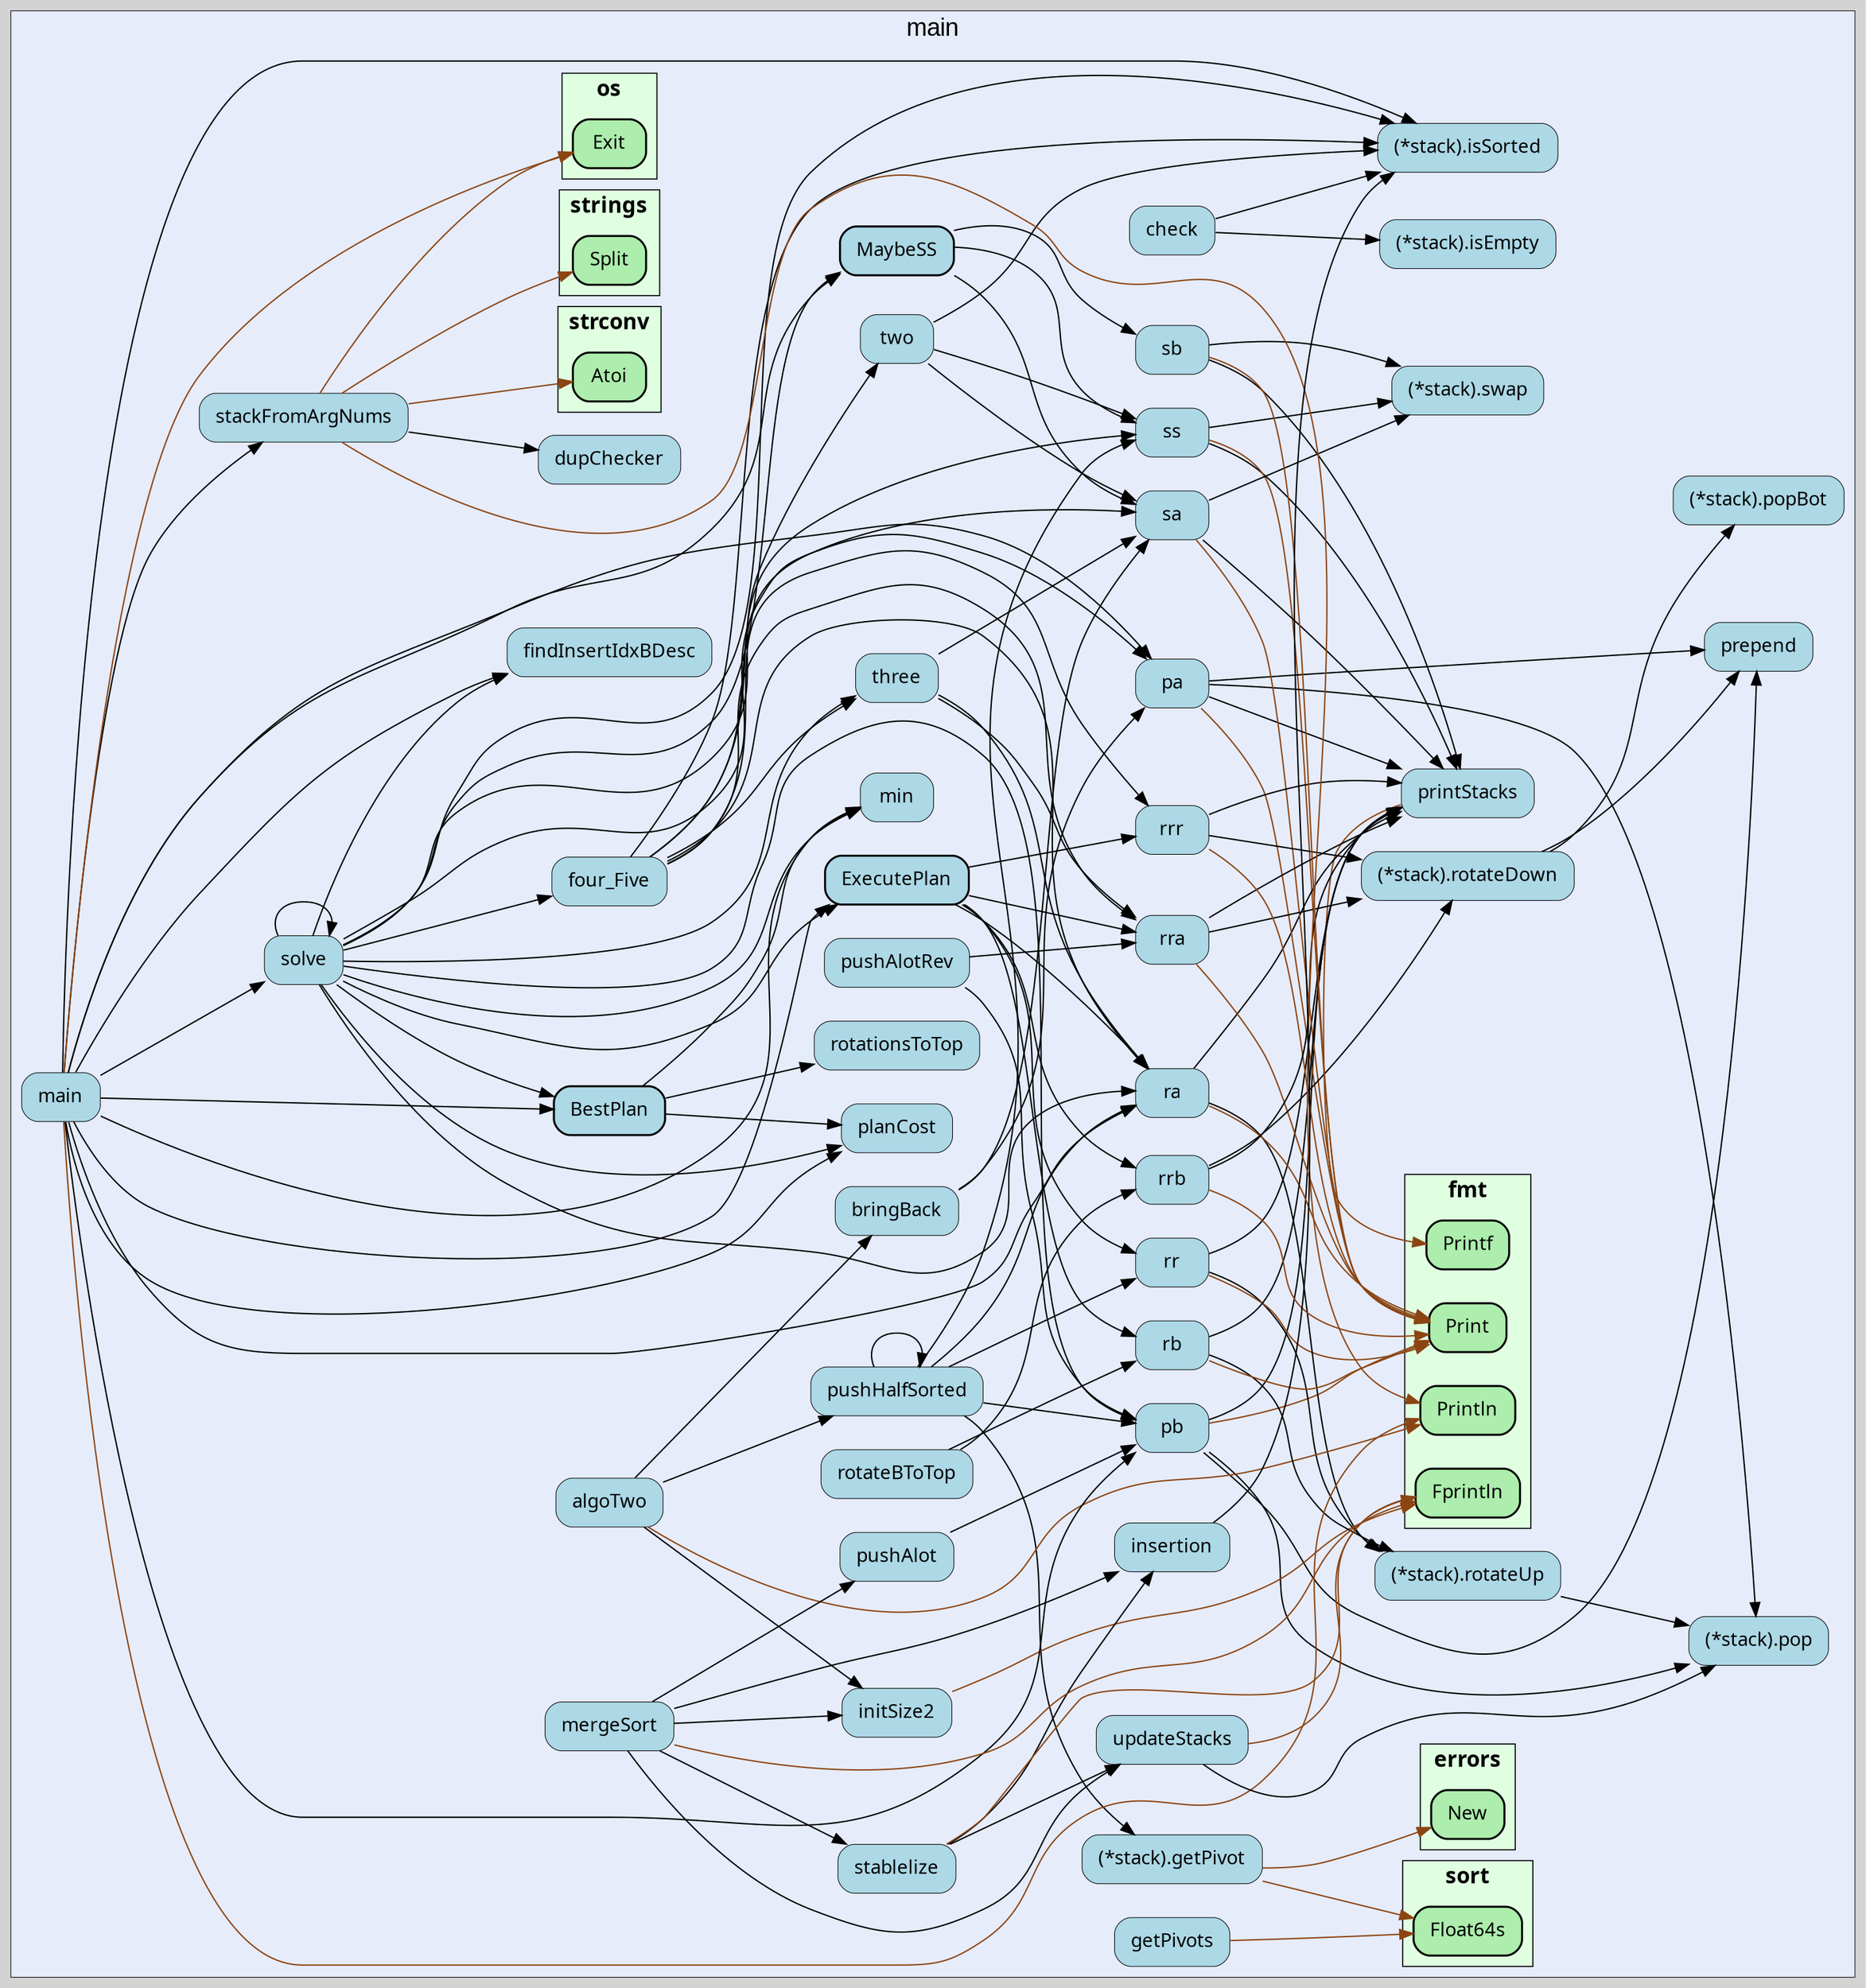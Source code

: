 digraph gocallvis {
    label="";
    labeljust="l";
    fontname="Arial";
    fontsize="14";
    rankdir="LR";
    bgcolor="lightgray";
    style="solid";
    penwidth="0.5";
    pad="0.0";
    nodesep="0.35";

    node [shape="box" style="filled,rounded" fillcolor="honeydew" fontname="Verdana" penwidth="1.0" margin="0.16,0.0"];
    edge [minlen="2"]

    subgraph "cluster_focus" {
        bgcolor="#e6ecfa";
label="main";
labelloc="t";
labeljust="c";
fontsize="18";
        
        "(*github.com/ncollie42/push_swap----Go/push_swap.stack).getPivot" [ label="(*stack).getPivot" penwidth="0.5" tooltip="(*github.com/ncollie42/push_swap----Go/push_swap.stack).getPivot | defined in stackSlice.go:81\nat stackSlice.go:84: calling [errors.New]\nat stackSlice.go:88: calling [sort.Float64s]" fillcolor="lightblue" ]
        "github.com/ncollie42/push_swap----Go/push_swap.pushHalfSorted" [ penwidth="0.5" tooltip="github.com/ncollie42/push_swap----Go/push_swap.pushHalfSorted | defined in algo2.go:25\nat algo2.go:48: calling [github.com/ncollie42/push_swap----Go/push_swap.pushHalfSorted]\nat algo2.go:38: calling [github.com/ncollie42/push_swap----Go/push_swap.rr]\nat algo2.go:47: calling [github.com/ncollie42/push_swap----Go/push_swap.pb]\nat algo2.go:43: calling [github.com/ncollie42/push_swap----Go/push_swap.pb]\nat algo2.go:40: calling [github.com/ncollie42/push_swap----Go/push_swap.ra]\nat algo2.go:34: calling [github.com/ncollie42/push_swap----Go/push_swap.ss]\nat algo2.go:30: calling [(*github.com/ncollie42/push_swap----Go/push_swap.stack).getPivot]\nat algo2.go:31: calling [(*github.com/ncollie42/push_swap----Go/push_swap.stack).getPivot]\nat algo2.go:44: calling [(*github.com/ncollie42/push_swap----Go/push_swap.stack).getPivot]" fillcolor="lightblue" label="pushHalfSorted" ]
        "github.com/ncollie42/push_swap----Go/push_swap.pb" [ label="pb" penwidth="0.5" tooltip="github.com/ncollie42/push_swap----Go/push_swap.pb | defined in functions.go:38\nat functions.go:41: calling [fmt.Print]\nat functions.go:42: calling [github.com/ncollie42/push_swap----Go/push_swap.printStacks]\nat functions.go:39: calling [(*github.com/ncollie42/push_swap----Go/push_swap.stack).pop]\nat functions.go:40: calling [github.com/ncollie42/push_swap----Go/push_swap.prepend]" fillcolor="lightblue" ]
        "(*github.com/ncollie42/push_swap----Go/push_swap.stack).pop" [ label="(*stack).pop" penwidth="0.5" tooltip="(*github.com/ncollie42/push_swap----Go/push_swap.stack).pop | defined in stackSlice.go:26" fillcolor="lightblue" ]
        "github.com/ncollie42/push_swap----Go/push_swap.prepend" [ fillcolor="lightblue" label="prepend" penwidth="0.5" tooltip="github.com/ncollie42/push_swap----Go/push_swap.prepend | defined in stackSlice.go:10" ]
        "github.com/ncollie42/push_swap----Go/push_swap.printStacks" [ fillcolor="lightblue" label="printStacks" penwidth="0.5" tooltip="github.com/ncollie42/push_swap----Go/push_swap.printStacks | defined in functions.go:7\nat functions.go:8: calling [fmt.Printf]\nat functions.go:9: calling [fmt.Printf]" ]
        "github.com/ncollie42/push_swap----Go/push_swap.ss" [ label="ss" penwidth="0.5" tooltip="github.com/ncollie42/push_swap----Go/push_swap.ss | defined in functions.go:24\nat functions.go:25: calling [(*github.com/ncollie42/push_swap----Go/push_swap.stack).swap]\nat functions.go:26: calling [(*github.com/ncollie42/push_swap----Go/push_swap.stack).swap]\nat functions.go:27: calling [fmt.Print]\nat functions.go:28: calling [github.com/ncollie42/push_swap----Go/push_swap.printStacks]" fillcolor="lightblue" ]
        "(*github.com/ncollie42/push_swap----Go/push_swap.stack).swap" [ fillcolor="lightblue" label="(*stack).swap" penwidth="0.5" tooltip="(*github.com/ncollie42/push_swap----Go/push_swap.stack).swap | defined in stackSlice.go:17" ]
        "(*github.com/ncollie42/push_swap----Go/push_swap.stack).rotateUp" [ tooltip="(*github.com/ncollie42/push_swap----Go/push_swap.stack).rotateUp | defined in stackSlice.go:51\nat stackSlice.go:52: calling [(*github.com/ncollie42/push_swap----Go/push_swap.stack).pop]" fillcolor="lightblue" label="(*stack).rotateUp" penwidth="0.5" ]
        "github.com/ncollie42/push_swap----Go/push_swap.rr" [ fillcolor="lightblue" label="rr" penwidth="0.5" tooltip="github.com/ncollie42/push_swap----Go/push_swap.rr | defined in functions.go:57\nat functions.go:60: calling [fmt.Print]\nat functions.go:61: calling [github.com/ncollie42/push_swap----Go/push_swap.printStacks]\nat functions.go:58: calling [(*github.com/ncollie42/push_swap----Go/push_swap.stack).rotateUp]\nat functions.go:59: calling [(*github.com/ncollie42/push_swap----Go/push_swap.stack).rotateUp]" ]
        "github.com/ncollie42/push_swap----Go/push_swap.ra" [ fillcolor="lightblue" label="ra" penwidth="0.5" tooltip="github.com/ncollie42/push_swap----Go/push_swap.ra | defined in functions.go:45\nat functions.go:46: calling [(*github.com/ncollie42/push_swap----Go/push_swap.stack).rotateUp]\nat functions.go:48: calling [github.com/ncollie42/push_swap----Go/push_swap.printStacks]\nat functions.go:47: calling [fmt.Print]" ]
        "github.com/ncollie42/push_swap----Go/push_swap.algoTwo" [ fillcolor="lightblue" label="algoTwo" penwidth="0.5" tooltip="github.com/ncollie42/push_swap----Go/push_swap.algoTwo | defined in algo2.go:7\nat algo2.go:8: calling [github.com/ncollie42/push_swap----Go/push_swap.pushHalfSorted]\nat algo2.go:12: calling [fmt.Println]\nat algo2.go:13: calling [github.com/ncollie42/push_swap----Go/push_swap.bringBack]\nat algo2.go:11: calling [github.com/ncollie42/push_swap----Go/push_swap.initSize2]" ]
        "github.com/ncollie42/push_swap----Go/push_swap.initSize2" [ fillcolor="lightblue" label="initSize2" penwidth="0.5" tooltip="github.com/ncollie42/push_swap----Go/push_swap.initSize2 | defined in mergsort.go:8\nat mergsort.go:30: calling [fmt.Fprintln]\nat mergsort.go:31: calling [fmt.Fprintln]\nat mergsort.go:32: calling [fmt.Fprintln]\nat mergsort.go:33: calling [fmt.Fprintln]" ]
        "github.com/ncollie42/push_swap----Go/push_swap.pa" [ label="pa" penwidth="0.5" tooltip="github.com/ncollie42/push_swap----Go/push_swap.pa | defined in functions.go:31\nat functions.go:33: calling [github.com/ncollie42/push_swap----Go/push_swap.prepend]\nat functions.go:34: calling [fmt.Print]\nat functions.go:35: calling [github.com/ncollie42/push_swap----Go/push_swap.printStacks]\nat functions.go:32: calling [(*github.com/ncollie42/push_swap----Go/push_swap.stack).pop]" fillcolor="lightblue" ]
        "github.com/ncollie42/push_swap----Go/push_swap.bringBack" [ fillcolor="lightblue" label="bringBack" penwidth="0.5" tooltip="github.com/ncollie42/push_swap----Go/push_swap.bringBack | defined in algo2.go:16\nat algo2.go:18: calling [github.com/ncollie42/push_swap----Go/push_swap.pa]\nat algo2.go:20: calling [github.com/ncollie42/push_swap----Go/push_swap.sa]" ]
        "github.com/ncollie42/push_swap----Go/push_swap.sa" [ fillcolor="lightblue" label="sa" penwidth="0.5" tooltip="github.com/ncollie42/push_swap----Go/push_swap.sa | defined in functions.go:12\nat functions.go:13: calling [(*github.com/ncollie42/push_swap----Go/push_swap.stack).swap]\nat functions.go:15: calling [github.com/ncollie42/push_swap----Go/push_swap.printStacks]\nat functions.go:14: calling [fmt.Print]" ]
        "github.com/ncollie42/push_swap----Go/push_swap.rb" [ tooltip="github.com/ncollie42/push_swap----Go/push_swap.rb | defined in functions.go:51\nat functions.go:52: calling [(*github.com/ncollie42/push_swap----Go/push_swap.stack).rotateUp]\nat functions.go:54: calling [github.com/ncollie42/push_swap----Go/push_swap.printStacks]\nat functions.go:53: calling [fmt.Print]" fillcolor="lightblue" label="rb" penwidth="0.5" ]
        "github.com/ncollie42/push_swap----Go/push_swap.BestPlan" [ fillcolor="lightblue" label="BestPlan" penwidth="1.5" tooltip="github.com/ncollie42/push_swap----Go/push_swap.BestPlan | defined in push_swap.go:137\nat push_swap.go:138: calling [github.com/ncollie42/push_swap----Go/push_swap.rotationsToTop]\nat push_swap.go:139: calling [github.com/ncollie42/push_swap----Go/push_swap.rotationsToTop]\nat push_swap.go:165: calling [github.com/ncollie42/push_swap----Go/push_swap.planCost]\nat push_swap.go:167: calling [github.com/ncollie42/push_swap----Go/push_swap.planCost]\nat push_swap.go:170: calling [github.com/ncollie42/push_swap----Go/push_swap.planCost]\nat push_swap.go:173: calling [github.com/ncollie42/push_swap----Go/push_swap.planCost]\nat push_swap.go:143: calling [github.com/ncollie42/push_swap----Go/push_swap.min]\nat push_swap.go:149: calling [github.com/ncollie42/push_swap----Go/push_swap.min]" ]
        "github.com/ncollie42/push_swap----Go/push_swap.rotationsToTop" [ fillcolor="lightblue" label="rotationsToTop" penwidth="0.5" tooltip="github.com/ncollie42/push_swap----Go/push_swap.rotationsToTop | defined in push_swap.go:121" ]
        "github.com/ncollie42/push_swap----Go/push_swap.min" [ fillcolor="lightblue" label="min" penwidth="0.5" tooltip="github.com/ncollie42/push_swap----Go/push_swap.min | defined in push_swap.go:220" ]
        "github.com/ncollie42/push_swap----Go/push_swap.planCost" [ label="planCost" penwidth="0.5" tooltip="github.com/ncollie42/push_swap----Go/push_swap.planCost | defined in push_swap.go:131" fillcolor="lightblue" ]
        "github.com/ncollie42/push_swap----Go/push_swap.two" [ fillcolor="lightblue" label="two" penwidth="0.5" tooltip="github.com/ncollie42/push_swap----Go/push_swap.two | defined in small.go:39\nat small.go:48: calling [github.com/ncollie42/push_swap----Go/push_swap.sa]\nat small.go:46: calling [github.com/ncollie42/push_swap----Go/push_swap.ss]\nat small.go:40: calling [(*github.com/ncollie42/push_swap----Go/push_swap.stack).isSorted]" ]
        "(*github.com/ncollie42/push_swap----Go/push_swap.stack).isSorted" [ label="(*stack).isSorted" penwidth="0.5" tooltip="(*github.com/ncollie42/push_swap----Go/push_swap.stack).isSorted | defined in stackSlice.go:58" fillcolor="lightblue" ]
        "github.com/ncollie42/push_swap----Go/push_swap.check" [ penwidth="0.5" tooltip="github.com/ncollie42/push_swap----Go/push_swap.check | defined in functions.go:83\nat functions.go:84: calling [(*github.com/ncollie42/push_swap----Go/push_swap.stack).isEmpty]\nat functions.go:84: calling [(*github.com/ncollie42/push_swap----Go/push_swap.stack).isSorted]" fillcolor="lightblue" label="check" ]
        "(*github.com/ncollie42/push_swap----Go/push_swap.stack).isEmpty" [ fillcolor="lightblue" label="(*stack).isEmpty" penwidth="0.5" tooltip="(*github.com/ncollie42/push_swap----Go/push_swap.stack).isEmpty | defined in stackSlice.go:67" ]
        "github.com/ncollie42/push_swap----Go/push_swap.three" [ fillcolor="lightblue" label="three" penwidth="0.5" tooltip="github.com/ncollie42/push_swap----Go/push_swap.three | defined in small.go:52\nat small.go:65: calling [github.com/ncollie42/push_swap----Go/push_swap.rra]\nat small.go:72: calling [github.com/ncollie42/push_swap----Go/push_swap.rra]\nat small.go:62: calling [github.com/ncollie42/push_swap----Go/push_swap.sa]\nat small.go:64: calling [github.com/ncollie42/push_swap----Go/push_swap.sa]\nat small.go:69: calling [github.com/ncollie42/push_swap----Go/push_swap.sa]\nat small.go:67: calling [github.com/ncollie42/push_swap----Go/push_swap.ra]\nat small.go:70: calling [github.com/ncollie42/push_swap----Go/push_swap.ra]" ]
        "(*github.com/ncollie42/push_swap----Go/push_swap.stack).rotateDown" [ tooltip="(*github.com/ncollie42/push_swap----Go/push_swap.stack).rotateDown | defined in stackSlice.go:44\nat stackSlice.go:45: calling [(*github.com/ncollie42/push_swap----Go/push_swap.stack).popBot]\nat stackSlice.go:47: calling [github.com/ncollie42/push_swap----Go/push_swap.prepend]" fillcolor="lightblue" label="(*stack).rotateDown" penwidth="0.5" ]
        "(*github.com/ncollie42/push_swap----Go/push_swap.stack).popBot" [ penwidth="0.5" tooltip="(*github.com/ncollie42/push_swap----Go/push_swap.stack).popBot | defined in stackSlice.go:35" fillcolor="lightblue" label="(*stack).popBot" ]
        "github.com/ncollie42/push_swap----Go/push_swap.rra" [ fillcolor="lightblue" label="rra" penwidth="0.5" tooltip="github.com/ncollie42/push_swap----Go/push_swap.rra | defined in functions.go:64\nat functions.go:66: calling [fmt.Print]\nat functions.go:67: calling [github.com/ncollie42/push_swap----Go/push_swap.printStacks]\nat functions.go:65: calling [(*github.com/ncollie42/push_swap----Go/push_swap.stack).rotateDown]" ]
        "github.com/ncollie42/push_swap----Go/push_swap.four_Five" [ fillcolor="lightblue" label="four_Five" penwidth="0.5" tooltip="github.com/ncollie42/push_swap----Go/push_swap.four_Five | defined in small.go:3\nat small.go:18: calling [github.com/ncollie42/push_swap----Go/push_swap.sa]\nat small.go:27: calling [github.com/ncollie42/push_swap----Go/push_swap.sa]\nat small.go:30: calling [github.com/ncollie42/push_swap----Go/push_swap.rra]\nat small.go:21: calling [github.com/ncollie42/push_swap----Go/push_swap.rrr]\nat small.go:20: calling [(*github.com/ncollie42/push_swap----Go/push_swap.stack).isSorted]\nat small.go:29: calling [(*github.com/ncollie42/push_swap----Go/push_swap.stack).isSorted]\nat small.go:14: calling [github.com/ncollie42/push_swap----Go/push_swap.ra]\nat small.go:25: calling [github.com/ncollie42/push_swap----Go/push_swap.ra]\nat small.go:5: calling [github.com/ncollie42/push_swap----Go/push_swap.three]\nat small.go:35: calling [github.com/ncollie42/push_swap----Go/push_swap.three]\nat small.go:16: calling [github.com/ncollie42/push_swap----Go/push_swap.ss]" ]
        "github.com/ncollie42/push_swap----Go/push_swap.rrr" [ penwidth="0.5" tooltip="github.com/ncollie42/push_swap----Go/push_swap.rrr | defined in functions.go:76\nat functions.go:80: calling [github.com/ncollie42/push_swap----Go/push_swap.printStacks]\nat functions.go:77: calling [(*github.com/ncollie42/push_swap----Go/push_swap.stack).rotateDown]\nat functions.go:78: calling [(*github.com/ncollie42/push_swap----Go/push_swap.stack).rotateDown]\nat functions.go:79: calling [fmt.Print]" fillcolor="lightblue" label="rrr" ]
        "github.com/ncollie42/push_swap----Go/push_swap.solve" [ fillcolor="lightblue" label="solve" penwidth="0.5" tooltip="github.com/ncollie42/push_swap----Go/push_swap.solve | defined in push_swap.go:61\nat push_swap.go:71: calling [github.com/ncollie42/push_swap----Go/push_swap.min]\nat push_swap.go:77: calling [github.com/ncollie42/push_swap----Go/push_swap.min]\nat push_swap.go:97: calling [(*github.com/ncollie42/push_swap----Go/push_swap.stack).isSorted]\nat push_swap.go:99: calling [github.com/ncollie42/push_swap----Go/push_swap.ra]\nat push_swap.go:107: calling [github.com/ncollie42/push_swap----Go/push_swap.pa]\nat push_swap.go:92: calling [github.com/ncollie42/push_swap----Go/push_swap.pb]\nat push_swap.go:82: calling [github.com/ncollie42/push_swap----Go/push_swap.planCost]\nat push_swap.go:66: calling [github.com/ncollie42/push_swap----Go/push_swap.three]\nat push_swap.go:91: calling [github.com/ncollie42/push_swap----Go/push_swap.ExecutePlan]\nat push_swap.go:94: calling [github.com/ncollie42/push_swap----Go/push_swap.MaybeSS]\nat push_swap.go:80: calling [github.com/ncollie42/push_swap----Go/push_swap.findInsertIdxBDesc]\nat push_swap.go:89: calling [github.com/ncollie42/push_swap----Go/push_swap.findInsertIdxBDesc]\nat push_swap.go:104: calling [github.com/ncollie42/push_swap----Go/push_swap.solve]\nat push_swap.go:64: calling [github.com/ncollie42/push_swap----Go/push_swap.four_Five]\nat push_swap.go:68: calling [github.com/ncollie42/push_swap----Go/push_swap.two]\nat push_swap.go:81: calling [github.com/ncollie42/push_swap----Go/push_swap.BestPlan]\nat push_swap.go:90: calling [github.com/ncollie42/push_swap----Go/push_swap.BestPlan]" ]
        "github.com/ncollie42/push_swap----Go/push_swap.findInsertIdxBDesc" [ penwidth="0.5" tooltip="github.com/ncollie42/push_swap----Go/push_swap.findInsertIdxBDesc | defined in push_swap.go:299" fillcolor="lightblue" label="findInsertIdxBDesc" ]
        "github.com/ncollie42/push_swap----Go/push_swap.ExecutePlan" [ penwidth="1.5" tooltip="github.com/ncollie42/push_swap----Go/push_swap.ExecutePlan | defined in push_swap.go:182\nat push_swap.go:193: calling [github.com/ncollie42/push_swap----Go/push_swap.rra]\nat push_swap.go:187: calling [github.com/ncollie42/push_swap----Go/push_swap.rrr]\nat push_swap.go:184: calling [github.com/ncollie42/push_swap----Go/push_swap.rr]\nat push_swap.go:196: calling [github.com/ncollie42/push_swap----Go/push_swap.rb]\nat push_swap.go:190: calling [github.com/ncollie42/push_swap----Go/push_swap.ra]\nat push_swap.go:199: calling [github.com/ncollie42/push_swap----Go/push_swap.rrb]" fillcolor="lightblue" label="ExecutePlan" ]
        "github.com/ncollie42/push_swap----Go/push_swap.rrb" [ fillcolor="lightblue" label="rrb" penwidth="0.5" tooltip="github.com/ncollie42/push_swap----Go/push_swap.rrb | defined in functions.go:70\nat functions.go:72: calling [fmt.Print]\nat functions.go:71: calling [(*github.com/ncollie42/push_swap----Go/push_swap.stack).rotateDown]\nat functions.go:73: calling [github.com/ncollie42/push_swap----Go/push_swap.printStacks]" ]
        "github.com/ncollie42/push_swap----Go/push_swap.MaybeSS" [ fillcolor="lightblue" label="MaybeSS" penwidth="1.5" tooltip="github.com/ncollie42/push_swap----Go/push_swap.MaybeSS | defined in push_swap.go:206\nat push_swap.go:214: calling [github.com/ncollie42/push_swap----Go/push_swap.sa]\nat push_swap.go:212: calling [github.com/ncollie42/push_swap----Go/push_swap.ss]\nat push_swap.go:216: calling [github.com/ncollie42/push_swap----Go/push_swap.sb]" ]
        "github.com/ncollie42/push_swap----Go/push_swap.sb" [ fillcolor="lightblue" label="sb" penwidth="0.5" tooltip="github.com/ncollie42/push_swap----Go/push_swap.sb | defined in functions.go:18\nat functions.go:20: calling [fmt.Print]\nat functions.go:21: calling [github.com/ncollie42/push_swap----Go/push_swap.printStacks]\nat functions.go:19: calling [(*github.com/ncollie42/push_swap----Go/push_swap.stack).swap]" ]
        "github.com/ncollie42/push_swap----Go/push_swap.stackFromArgNums" [ fillcolor="lightblue" label="stackFromArgNums" penwidth="0.5" tooltip="github.com/ncollie42/push_swap----Go/push_swap.stackFromArgNums | defined in push_swap.go:29\nat push_swap.go:34: calling [strings.Split]\nat push_swap.go:36: calling [strconv.Atoi]\nat push_swap.go:41: calling [fmt.Println]\nat push_swap.go:45: calling [fmt.Println]\nat push_swap.go:30: calling [github.com/ncollie42/push_swap----Go/push_swap.dupChecker]\nat push_swap.go:42: calling [os.Exit]\nat push_swap.go:46: calling [os.Exit]" ]
        "github.com/ncollie42/push_swap----Go/push_swap.dupChecker" [ fillcolor="lightblue" label="dupChecker" penwidth="0.5" tooltip="github.com/ncollie42/push_swap----Go/push_swap.dupChecker | defined in push_swap.go:17" ]
        "github.com/ncollie42/push_swap----Go/push_swap.main" [ tooltip="github.com/ncollie42/push_swap----Go/push_swap.main | defined in push_swap.go:327\nat push_swap.go:377: calling [github.com/ncollie42/push_swap----Go/push_swap.ra]\nat push_swap.go:373: calling [(*github.com/ncollie42/push_swap----Go/push_swap.stack).isSorted]\nat push_swap.go:353: calling [github.com/ncollie42/push_swap----Go/push_swap.BestPlan]\nat push_swap.go:364: calling [github.com/ncollie42/push_swap----Go/push_swap.BestPlan]\nat push_swap.go:365: calling [github.com/ncollie42/push_swap----Go/push_swap.ExecutePlan]\nat push_swap.go:336: calling [github.com/ncollie42/push_swap----Go/push_swap.solve]\nat push_swap.go:381: calling [github.com/ncollie42/push_swap----Go/push_swap.solve]\nat push_swap.go:341: calling [github.com/ncollie42/push_swap----Go/push_swap.min]\nat push_swap.go:349: calling [github.com/ncollie42/push_swap----Go/push_swap.min]\nat push_swap.go:370: calling [github.com/ncollie42/push_swap----Go/push_swap.MaybeSS]\nat push_swap.go:388: calling [fmt.Println]\nat push_swap.go:385: calling [github.com/ncollie42/push_swap----Go/push_swap.pa]\nat push_swap.go:352: calling [github.com/ncollie42/push_swap----Go/push_swap.findInsertIdxBDesc]\nat push_swap.go:363: calling [github.com/ncollie42/push_swap----Go/push_swap.findInsertIdxBDesc]\nat push_swap.go:366: calling [github.com/ncollie42/push_swap----Go/push_swap.pb]\nat push_swap.go:354: calling [github.com/ncollie42/push_swap----Go/push_swap.planCost]\nat push_swap.go:329: calling [os.Exit]\nat push_swap.go:331: calling [github.com/ncollie42/push_swap----Go/push_swap.stackFromArgNums]" fillcolor="lightblue" label="main" penwidth="0.5" ]
        "github.com/ncollie42/push_swap----Go/push_swap.pushAlotRev" [ fillcolor="lightblue" label="pushAlotRev" penwidth="0.5" tooltip="github.com/ncollie42/push_swap----Go/push_swap.pushAlotRev | defined in push_swap.go:282\nat push_swap.go:285: calling [github.com/ncollie42/push_swap----Go/push_swap.pb]\nat push_swap.go:284: calling [github.com/ncollie42/push_swap----Go/push_swap.rra]" ]
        "github.com/ncollie42/push_swap----Go/push_swap.stablelize" [ fillcolor="lightblue" label="stablelize" penwidth="0.5" tooltip="github.com/ncollie42/push_swap----Go/push_swap.stablelize | defined in mergsort.go:106\nat mergsort.go:115: calling [github.com/ncollie42/push_swap----Go/push_swap.insertion]\nat mergsort.go:122: calling [github.com/ncollie42/push_swap----Go/push_swap.insertion]\nat mergsort.go:112: calling [fmt.Fprintln]\nat mergsort.go:113: calling [fmt.Fprintln]\nat mergsort.go:116: calling [fmt.Fprintln]\nat mergsort.go:118: calling [fmt.Fprintln]\nat mergsort.go:123: calling [fmt.Fprintln]\nat mergsort.go:125: calling [fmt.Fprintln]\nat mergsort.go:128: calling [fmt.Fprintln]\nat mergsort.go:117: calling [github.com/ncollie42/push_swap----Go/push_swap.updateStacks]\nat mergsort.go:124: calling [github.com/ncollie42/push_swap----Go/push_swap.updateStacks]" ]
        "github.com/ncollie42/push_swap----Go/push_swap.insertion" [ fillcolor="lightblue" label="insertion" penwidth="0.5" tooltip="github.com/ncollie42/push_swap----Go/push_swap.insertion | defined in mergsort.go:36\nat mergsort.go:59: calling [(*github.com/ncollie42/push_swap----Go/push_swap.stack).isSorted]\nat mergsort.go:66: calling [(*github.com/ncollie42/push_swap----Go/push_swap.stack).isSorted]\nat mergsort.go:59: calling [(*github.com/ncollie42/push_swap----Go/push_swap.stack).isSorted]" ]
        "github.com/ncollie42/push_swap----Go/push_swap.updateStacks" [ fillcolor="lightblue" label="updateStacks" penwidth="0.5" tooltip="github.com/ncollie42/push_swap----Go/push_swap.updateStacks | defined in mergsort.go:74\nat mergsort.go:85: calling [fmt.Fprintln]\nat mergsort.go:86: calling [fmt.Fprintln]\nat mergsort.go:75: calling [(*github.com/ncollie42/push_swap----Go/push_swap.stack).pop]\nat mergsort.go:76: calling [(*github.com/ncollie42/push_swap----Go/push_swap.stack).pop]" ]
        "github.com/ncollie42/push_swap----Go/push_swap.rotateBToTop" [ label="rotateBToTop" penwidth="0.5" tooltip="github.com/ncollie42/push_swap----Go/push_swap.rotateBToTop | defined in push_swap.go:259\nat push_swap.go:270: calling [github.com/ncollie42/push_swap----Go/push_swap.rrb]\nat push_swap.go:266: calling [github.com/ncollie42/push_swap----Go/push_swap.rb]" fillcolor="lightblue" ]
        "github.com/ncollie42/push_swap----Go/push_swap.pushAlot" [ fillcolor="lightblue" label="pushAlot" penwidth="0.5" tooltip="github.com/ncollie42/push_swap----Go/push_swap.pushAlot | defined in push_swap.go:275\nat push_swap.go:277: calling [github.com/ncollie42/push_swap----Go/push_swap.pb]" ]
        "github.com/ncollie42/push_swap----Go/push_swap.mergeSort" [ fillcolor="lightblue" label="mergeSort" penwidth="0.5" tooltip="github.com/ncollie42/push_swap----Go/push_swap.mergeSort | defined in mergsort.go:89\nat mergsort.go:96: calling [fmt.Fprintln]\nat mergsort.go:99: calling [fmt.Fprintln]\nat mergsort.go:101: calling [fmt.Fprintln]\nat mergsort.go:93: calling [github.com/ncollie42/push_swap----Go/push_swap.initSize2]\nat mergsort.go:90: calling [github.com/ncollie42/push_swap----Go/push_swap.pushAlot]\nat mergsort.go:94: calling [github.com/ncollie42/push_swap----Go/push_swap.stablelize]\nat mergsort.go:98: calling [github.com/ncollie42/push_swap----Go/push_swap.insertion]\nat mergsort.go:100: calling [github.com/ncollie42/push_swap----Go/push_swap.updateStacks]" ]
        "github.com/ncollie42/push_swap----Go/push_swap.getPivots" [ label="getPivots" penwidth="0.5" tooltip="github.com/ncollie42/push_swap----Go/push_swap.getPivots | defined in push_swap.go:228\nat push_swap.go:235: calling [sort.Float64s]" fillcolor="lightblue" ]
        
        subgraph "cluster_errors" {
        URL="/?f=errors";
fillcolor="#E0FFE1";
label="errors";
tooltip="package: errors";
penwidth="0.8";
fontsize="16";
style="filled";
fontname="Tahoma bold";
rank="sink";
        
        "errors.New" [ label="New" penwidth="1.5" tooltip="errors.New | defined in errors.go:64" fillcolor="#adedad" ]
        
    }

        subgraph "cluster_fmt" {
        rank="sink";
URL="/?f=fmt";
fontsize="16";
label="fmt";
tooltip="package: fmt";
penwidth="0.8";
style="filled";
fillcolor="#E0FFE1";
fontname="Tahoma bold";
        
        "fmt.Print" [ fillcolor="#adedad" label="Print" penwidth="1.5" tooltip="fmt.Print | defined in print.go:271" ]
        "fmt.Printf" [ fillcolor="#adedad" label="Printf" penwidth="1.5" tooltip="fmt.Printf | defined in print.go:232" ]
        "fmt.Fprintln" [ tooltip="fmt.Fprintln | defined in print.go:302" fillcolor="#adedad" label="Fprintln" penwidth="1.5" ]
        "fmt.Println" [ fillcolor="#adedad" label="Println" penwidth="1.5" tooltip="fmt.Println | defined in print.go:313" ]
        
    }

        subgraph "cluster_os" {
        penwidth="0.8";
style="filled";
fillcolor="#E0FFE1";
fontname="Tahoma bold";
label="os";
fontsize="16";
rank="sink";
URL="/?f=os";
tooltip="package: os";
        
        "os.Exit" [ fillcolor="#adedad" label="Exit" penwidth="1.5" tooltip="os.Exit | defined in proc.go:62" ]
        
    }

        subgraph "cluster_sort" {
        penwidth="0.8";
fontname="Tahoma bold";
label="sort";
URL="/?f=sort";
tooltip="package: sort";
fontsize="16";
style="filled";
fillcolor="#E0FFE1";
rank="sink";
        
        "sort.Float64s" [ fillcolor="#adedad" label="Float64s" penwidth="1.5" tooltip="sort.Float64s | defined in sort.go:174" ]
        
    }

        subgraph "cluster_strconv" {
        fontsize="16";
fillcolor="#E0FFE1";
fontname="Tahoma bold";
URL="/?f=strconv";
penwidth="0.8";
style="filled";
rank="sink";
label="strconv";
tooltip="package: strconv";
        
        "strconv.Atoi" [ label="Atoi" penwidth="1.5" tooltip="strconv.Atoi | defined in atoi.go:242" fillcolor="#adedad" ]
        
    }

        subgraph "cluster_strings" {
        penwidth="0.8";
fillcolor="#E0FFE1";
fontname="Tahoma bold";
rank="sink";
label="strings";
URL="/?f=strings";
fontsize="16";
style="filled";
tooltip="package: strings";
        
        "strings.Split" [ fillcolor="#adedad" label="Split" penwidth="1.5" tooltip="strings.Split | defined in strings.go:361" ]
        
    }

    }

    "github.com/ncollie42/push_swap----Go/push_swap.rra" -> "fmt.Print" [ color="saddlebrown" tooltip="at functions.go:66: calling [fmt.Print]" ]
    "github.com/ncollie42/push_swap----Go/push_swap.four_Five" -> "github.com/ncollie42/push_swap----Go/push_swap.sa" [ tooltip="at small.go:18: calling [github.com/ncollie42/push_swap----Go/push_swap.sa]\nat small.go:27: calling [github.com/ncollie42/push_swap----Go/push_swap.sa]" ]
    "github.com/ncollie42/push_swap----Go/push_swap.rrr" -> "github.com/ncollie42/push_swap----Go/push_swap.printStacks" [ tooltip="at functions.go:80: calling [github.com/ncollie42/push_swap----Go/push_swap.printStacks]" ]
    "github.com/ncollie42/push_swap----Go/push_swap.four_Five" -> "github.com/ncollie42/push_swap----Go/push_swap.rra" [ tooltip="at small.go:30: calling [github.com/ncollie42/push_swap----Go/push_swap.rra]" ]
    "github.com/ncollie42/push_swap----Go/push_swap.ExecutePlan" -> "github.com/ncollie42/push_swap----Go/push_swap.rra" [ tooltip="at push_swap.go:193: calling [github.com/ncollie42/push_swap----Go/push_swap.rra]" ]
    "github.com/ncollie42/push_swap----Go/push_swap.main" -> "github.com/ncollie42/push_swap----Go/push_swap.ra" [ tooltip="at push_swap.go:377: calling [github.com/ncollie42/push_swap----Go/push_swap.ra]" ]
    "github.com/ncollie42/push_swap----Go/push_swap.ra" -> "(*github.com/ncollie42/push_swap----Go/push_swap.stack).rotateUp" [ tooltip="at functions.go:46: calling [(*github.com/ncollie42/push_swap----Go/push_swap.stack).rotateUp]" ]
    "github.com/ncollie42/push_swap----Go/push_swap.ra" -> "github.com/ncollie42/push_swap----Go/push_swap.printStacks" [ tooltip="at functions.go:48: calling [github.com/ncollie42/push_swap----Go/push_swap.printStacks]" ]
    "github.com/ncollie42/push_swap----Go/push_swap.rrb" -> "fmt.Print" [ color="saddlebrown" tooltip="at functions.go:72: calling [fmt.Print]" ]
    "github.com/ncollie42/push_swap----Go/push_swap.MaybeSS" -> "github.com/ncollie42/push_swap----Go/push_swap.sa" [ tooltip="at push_swap.go:214: calling [github.com/ncollie42/push_swap----Go/push_swap.sa]" ]
    "github.com/ncollie42/push_swap----Go/push_swap.updateStacks" -> "fmt.Fprintln" [ tooltip="at mergsort.go:85: calling [fmt.Fprintln]\nat mergsort.go:86: calling [fmt.Fprintln]" color="saddlebrown" ]
    "github.com/ncollie42/push_swap----Go/push_swap.pushAlot" -> "github.com/ncollie42/push_swap----Go/push_swap.pb" [ tooltip="at push_swap.go:277: calling [github.com/ncollie42/push_swap----Go/push_swap.pb]" ]
    "github.com/ncollie42/push_swap----Go/push_swap.pa" -> "github.com/ncollie42/push_swap----Go/push_swap.prepend" [ tooltip="at functions.go:33: calling [github.com/ncollie42/push_swap----Go/push_swap.prepend]" ]
    "github.com/ncollie42/push_swap----Go/push_swap.sa" -> "(*github.com/ncollie42/push_swap----Go/push_swap.stack).swap" [ tooltip="at functions.go:13: calling [(*github.com/ncollie42/push_swap----Go/push_swap.stack).swap]" ]
    "github.com/ncollie42/push_swap----Go/push_swap.stablelize" -> "github.com/ncollie42/push_swap----Go/push_swap.insertion" [ tooltip="at mergsort.go:115: calling [github.com/ncollie42/push_swap----Go/push_swap.insertion]\nat mergsort.go:122: calling [github.com/ncollie42/push_swap----Go/push_swap.insertion]" ]
    "github.com/ncollie42/push_swap----Go/push_swap.updateStacks" -> "(*github.com/ncollie42/push_swap----Go/push_swap.stack).pop" [ tooltip="at mergsort.go:75: calling [(*github.com/ncollie42/push_swap----Go/push_swap.stack).pop]\nat mergsort.go:76: calling [(*github.com/ncollie42/push_swap----Go/push_swap.stack).pop]" ]
    "github.com/ncollie42/push_swap----Go/push_swap.BestPlan" -> "github.com/ncollie42/push_swap----Go/push_swap.rotationsToTop" [ tooltip="at push_swap.go:138: calling [github.com/ncollie42/push_swap----Go/push_swap.rotationsToTop]\nat push_swap.go:139: calling [github.com/ncollie42/push_swap----Go/push_swap.rotationsToTop]" ]
    "github.com/ncollie42/push_swap----Go/push_swap.rra" -> "github.com/ncollie42/push_swap----Go/push_swap.printStacks" [ tooltip="at functions.go:67: calling [github.com/ncollie42/push_swap----Go/push_swap.printStacks]" ]
    "github.com/ncollie42/push_swap----Go/push_swap.ExecutePlan" -> "github.com/ncollie42/push_swap----Go/push_swap.rrr" [ tooltip="at push_swap.go:187: calling [github.com/ncollie42/push_swap----Go/push_swap.rrr]" ]
    "github.com/ncollie42/push_swap----Go/push_swap.sb" -> "fmt.Print" [ color="saddlebrown" tooltip="at functions.go:20: calling [fmt.Print]" ]
    "(*github.com/ncollie42/push_swap----Go/push_swap.stack).getPivot" -> "errors.New" [ color="saddlebrown" tooltip="at stackSlice.go:84: calling [errors.New]" ]
    "github.com/ncollie42/push_swap----Go/push_swap.algoTwo" -> "github.com/ncollie42/push_swap----Go/push_swap.pushHalfSorted" [ tooltip="at algo2.go:8: calling [github.com/ncollie42/push_swap----Go/push_swap.pushHalfSorted]" ]
    "github.com/ncollie42/push_swap----Go/push_swap.check" -> "(*github.com/ncollie42/push_swap----Go/push_swap.stack).isEmpty" [ tooltip="at functions.go:84: calling [(*github.com/ncollie42/push_swap----Go/push_swap.stack).isEmpty]" ]
    "github.com/ncollie42/push_swap----Go/push_swap.four_Five" -> "github.com/ncollie42/push_swap----Go/push_swap.rrr" [ tooltip="at small.go:21: calling [github.com/ncollie42/push_swap----Go/push_swap.rrr]" ]
    "github.com/ncollie42/push_swap----Go/push_swap.ExecutePlan" -> "github.com/ncollie42/push_swap----Go/push_swap.rr" [ tooltip="at push_swap.go:184: calling [github.com/ncollie42/push_swap----Go/push_swap.rr]" ]
    "github.com/ncollie42/push_swap----Go/push_swap.MaybeSS" -> "github.com/ncollie42/push_swap----Go/push_swap.ss" [ tooltip="at push_swap.go:212: calling [github.com/ncollie42/push_swap----Go/push_swap.ss]" ]
    "github.com/ncollie42/push_swap----Go/push_swap.pb" -> "fmt.Print" [ color="saddlebrown" tooltip="at functions.go:41: calling [fmt.Print]" ]
    "github.com/ncollie42/push_swap----Go/push_swap.sb" -> "github.com/ncollie42/push_swap----Go/push_swap.printStacks" [ tooltip="at functions.go:21: calling [github.com/ncollie42/push_swap----Go/push_swap.printStacks]" ]
    "github.com/ncollie42/push_swap----Go/push_swap.pb" -> "github.com/ncollie42/push_swap----Go/push_swap.printStacks" [ tooltip="at functions.go:42: calling [github.com/ncollie42/push_swap----Go/push_swap.printStacks]" ]
    "github.com/ncollie42/push_swap----Go/push_swap.bringBack" -> "github.com/ncollie42/push_swap----Go/push_swap.pa" [ tooltip="at algo2.go:18: calling [github.com/ncollie42/push_swap----Go/push_swap.pa]" ]
    "github.com/ncollie42/push_swap----Go/push_swap.solve" -> "github.com/ncollie42/push_swap----Go/push_swap.min" [ tooltip="at push_swap.go:71: calling [github.com/ncollie42/push_swap----Go/push_swap.min]\nat push_swap.go:77: calling [github.com/ncollie42/push_swap----Go/push_swap.min]" ]
    "github.com/ncollie42/push_swap----Go/push_swap.pushAlotRev" -> "github.com/ncollie42/push_swap----Go/push_swap.pb" [ tooltip="at push_swap.go:285: calling [github.com/ncollie42/push_swap----Go/push_swap.pb]" ]
    "github.com/ncollie42/push_swap----Go/push_swap.mergeSort" -> "fmt.Fprintln" [ color="saddlebrown" tooltip="at mergsort.go:96: calling [fmt.Fprintln]\nat mergsort.go:99: calling [fmt.Fprintln]\nat mergsort.go:101: calling [fmt.Fprintln]" ]
    "github.com/ncollie42/push_swap----Go/push_swap.three" -> "github.com/ncollie42/push_swap----Go/push_swap.rra" [ tooltip="at small.go:65: calling [github.com/ncollie42/push_swap----Go/push_swap.rra]\nat small.go:72: calling [github.com/ncollie42/push_swap----Go/push_swap.rra]" ]
    "github.com/ncollie42/push_swap----Go/push_swap.four_Five" -> "(*github.com/ncollie42/push_swap----Go/push_swap.stack).isSorted" [ tooltip="at small.go:20: calling [(*github.com/ncollie42/push_swap----Go/push_swap.stack).isSorted]\nat small.go:29: calling [(*github.com/ncollie42/push_swap----Go/push_swap.stack).isSorted]" ]
    "github.com/ncollie42/push_swap----Go/push_swap.sb" -> "(*github.com/ncollie42/push_swap----Go/push_swap.stack).swap" [ tooltip="at functions.go:19: calling [(*github.com/ncollie42/push_swap----Go/push_swap.stack).swap]" ]
    "github.com/ncollie42/push_swap----Go/push_swap.mergeSort" -> "github.com/ncollie42/push_swap----Go/push_swap.initSize2" [ tooltip="at mergsort.go:93: calling [github.com/ncollie42/push_swap----Go/push_swap.initSize2]" ]
    "github.com/ncollie42/push_swap----Go/push_swap.printStacks" -> "fmt.Printf" [ color="saddlebrown" tooltip="at functions.go:8: calling [fmt.Printf]\nat functions.go:9: calling [fmt.Printf]" ]
    "github.com/ncollie42/push_swap----Go/push_swap.solve" -> "(*github.com/ncollie42/push_swap----Go/push_swap.stack).isSorted" [ tooltip="at push_swap.go:97: calling [(*github.com/ncollie42/push_swap----Go/push_swap.stack).isSorted]" ]
    "github.com/ncollie42/push_swap----Go/push_swap.main" -> "(*github.com/ncollie42/push_swap----Go/push_swap.stack).isSorted" [ tooltip="at push_swap.go:373: calling [(*github.com/ncollie42/push_swap----Go/push_swap.stack).isSorted]" ]
    "github.com/ncollie42/push_swap----Go/push_swap.pushAlotRev" -> "github.com/ncollie42/push_swap----Go/push_swap.rra" [ tooltip="at push_swap.go:284: calling [github.com/ncollie42/push_swap----Go/push_swap.rra]" ]
    "github.com/ncollie42/push_swap----Go/push_swap.getPivots" -> "sort.Float64s" [ color="saddlebrown" tooltip="at push_swap.go:235: calling [sort.Float64s]" ]
    "github.com/ncollie42/push_swap----Go/push_swap.rrr" -> "(*github.com/ncollie42/push_swap----Go/push_swap.stack).rotateDown" [ tooltip="at functions.go:77: calling [(*github.com/ncollie42/push_swap----Go/push_swap.stack).rotateDown]\nat functions.go:78: calling [(*github.com/ncollie42/push_swap----Go/push_swap.stack).rotateDown]" ]
    "github.com/ncollie42/push_swap----Go/push_swap.stackFromArgNums" -> "strings.Split" [ tooltip="at push_swap.go:34: calling [strings.Split]" color="saddlebrown" ]
    "github.com/ncollie42/push_swap----Go/push_swap.main" -> "github.com/ncollie42/push_swap----Go/push_swap.BestPlan" [ tooltip="at push_swap.go:353: calling [github.com/ncollie42/push_swap----Go/push_swap.BestPlan]\nat push_swap.go:364: calling [github.com/ncollie42/push_swap----Go/push_swap.BestPlan]" ]
    "github.com/ncollie42/push_swap----Go/push_swap.main" -> "github.com/ncollie42/push_swap----Go/push_swap.ExecutePlan" [ tooltip="at push_swap.go:365: calling [github.com/ncollie42/push_swap----Go/push_swap.ExecutePlan]" ]
    "github.com/ncollie42/push_swap----Go/push_swap.mergeSort" -> "github.com/ncollie42/push_swap----Go/push_swap.pushAlot" [ tooltip="at mergsort.go:90: calling [github.com/ncollie42/push_swap----Go/push_swap.pushAlot]" ]
    "(*github.com/ncollie42/push_swap----Go/push_swap.stack).getPivot" -> "sort.Float64s" [ color="saddlebrown" tooltip="at stackSlice.go:88: calling [sort.Float64s]" ]
    "github.com/ncollie42/push_swap----Go/push_swap.pb" -> "(*github.com/ncollie42/push_swap----Go/push_swap.stack).pop" [ tooltip="at functions.go:39: calling [(*github.com/ncollie42/push_swap----Go/push_swap.stack).pop]" ]
    "github.com/ncollie42/push_swap----Go/push_swap.algoTwo" -> "fmt.Println" [ tooltip="at algo2.go:12: calling [fmt.Println]" color="saddlebrown" ]
    "github.com/ncollie42/push_swap----Go/push_swap.algoTwo" -> "github.com/ncollie42/push_swap----Go/push_swap.bringBack" [ tooltip="at algo2.go:13: calling [github.com/ncollie42/push_swap----Go/push_swap.bringBack]" ]
    "github.com/ncollie42/push_swap----Go/push_swap.BestPlan" -> "github.com/ncollie42/push_swap----Go/push_swap.planCost" [ tooltip="at push_swap.go:165: calling [github.com/ncollie42/push_swap----Go/push_swap.planCost]\nat push_swap.go:167: calling [github.com/ncollie42/push_swap----Go/push_swap.planCost]\nat push_swap.go:170: calling [github.com/ncollie42/push_swap----Go/push_swap.planCost]\nat push_swap.go:173: calling [github.com/ncollie42/push_swap----Go/push_swap.planCost]" ]
    "github.com/ncollie42/push_swap----Go/push_swap.two" -> "github.com/ncollie42/push_swap----Go/push_swap.sa" [ tooltip="at small.go:48: calling [github.com/ncollie42/push_swap----Go/push_swap.sa]" ]
    "(*github.com/ncollie42/push_swap----Go/push_swap.stack).rotateDown" -> "(*github.com/ncollie42/push_swap----Go/push_swap.stack).popBot" [ tooltip="at stackSlice.go:45: calling [(*github.com/ncollie42/push_swap----Go/push_swap.stack).popBot]" ]
    "github.com/ncollie42/push_swap----Go/push_swap.rra" -> "(*github.com/ncollie42/push_swap----Go/push_swap.stack).rotateDown" [ tooltip="at functions.go:65: calling [(*github.com/ncollie42/push_swap----Go/push_swap.stack).rotateDown]" ]
    "github.com/ncollie42/push_swap----Go/push_swap.pa" -> "fmt.Print" [ color="saddlebrown" tooltip="at functions.go:34: calling [fmt.Print]" ]
    "github.com/ncollie42/push_swap----Go/push_swap.ExecutePlan" -> "github.com/ncollie42/push_swap----Go/push_swap.rb" [ tooltip="at push_swap.go:196: calling [github.com/ncollie42/push_swap----Go/push_swap.rb]" ]
    "github.com/ncollie42/push_swap----Go/push_swap.solve" -> "github.com/ncollie42/push_swap----Go/push_swap.ra" [ tooltip="at push_swap.go:99: calling [github.com/ncollie42/push_swap----Go/push_swap.ra]" ]
    "github.com/ncollie42/push_swap----Go/push_swap.main" -> "github.com/ncollie42/push_swap----Go/push_swap.solve" [ tooltip="at push_swap.go:336: calling [github.com/ncollie42/push_swap----Go/push_swap.solve]\nat push_swap.go:381: calling [github.com/ncollie42/push_swap----Go/push_swap.solve]" ]
    "github.com/ncollie42/push_swap----Go/push_swap.main" -> "github.com/ncollie42/push_swap----Go/push_swap.min" [ tooltip="at push_swap.go:341: calling [github.com/ncollie42/push_swap----Go/push_swap.min]\nat push_swap.go:349: calling [github.com/ncollie42/push_swap----Go/push_swap.min]" ]
    "github.com/ncollie42/push_swap----Go/push_swap.mergeSort" -> "github.com/ncollie42/push_swap----Go/push_swap.stablelize" [ tooltip="at mergsort.go:94: calling [github.com/ncollie42/push_swap----Go/push_swap.stablelize]" ]
    "github.com/ncollie42/push_swap----Go/push_swap.main" -> "github.com/ncollie42/push_swap----Go/push_swap.MaybeSS" [ tooltip="at push_swap.go:370: calling [github.com/ncollie42/push_swap----Go/push_swap.MaybeSS]" ]
    "github.com/ncollie42/push_swap----Go/push_swap.pb" -> "github.com/ncollie42/push_swap----Go/push_swap.prepend" [ tooltip="at functions.go:40: calling [github.com/ncollie42/push_swap----Go/push_swap.prepend]" ]
    "github.com/ncollie42/push_swap----Go/push_swap.rrb" -> "(*github.com/ncollie42/push_swap----Go/push_swap.stack).rotateDown" [ tooltip="at functions.go:71: calling [(*github.com/ncollie42/push_swap----Go/push_swap.stack).rotateDown]" ]
    "github.com/ncollie42/push_swap----Go/push_swap.solve" -> "github.com/ncollie42/push_swap----Go/push_swap.pa" [ tooltip="at push_swap.go:107: calling [github.com/ncollie42/push_swap----Go/push_swap.pa]" ]
    "github.com/ncollie42/push_swap----Go/push_swap.main" -> "fmt.Println" [ color="saddlebrown" tooltip="at push_swap.go:388: calling [fmt.Println]" ]
    "github.com/ncollie42/push_swap----Go/push_swap.ss" -> "(*github.com/ncollie42/push_swap----Go/push_swap.stack).swap" [ tooltip="at functions.go:25: calling [(*github.com/ncollie42/push_swap----Go/push_swap.stack).swap]\nat functions.go:26: calling [(*github.com/ncollie42/push_swap----Go/push_swap.stack).swap]" ]
    "github.com/ncollie42/push_swap----Go/push_swap.ExecutePlan" -> "github.com/ncollie42/push_swap----Go/push_swap.ra" [ tooltip="at push_swap.go:190: calling [github.com/ncollie42/push_swap----Go/push_swap.ra]" ]
    "github.com/ncollie42/push_swap----Go/push_swap.pushHalfSorted" -> "github.com/ncollie42/push_swap----Go/push_swap.pushHalfSorted" [ tooltip="at algo2.go:48: calling [github.com/ncollie42/push_swap----Go/push_swap.pushHalfSorted]" ]
    "github.com/ncollie42/push_swap----Go/push_swap.ss" -> "fmt.Print" [ color="saddlebrown" tooltip="at functions.go:27: calling [fmt.Print]" ]
    "github.com/ncollie42/push_swap----Go/push_swap.pushHalfSorted" -> "github.com/ncollie42/push_swap----Go/push_swap.rr" [ tooltip="at algo2.go:38: calling [github.com/ncollie42/push_swap----Go/push_swap.rr]" ]
    "github.com/ncollie42/push_swap----Go/push_swap.two" -> "github.com/ncollie42/push_swap----Go/push_swap.ss" [ tooltip="at small.go:46: calling [github.com/ncollie42/push_swap----Go/push_swap.ss]" ]
    "github.com/ncollie42/push_swap----Go/push_swap.algoTwo" -> "github.com/ncollie42/push_swap----Go/push_swap.initSize2" [ tooltip="at algo2.go:11: calling [github.com/ncollie42/push_swap----Go/push_swap.initSize2]" ]
    "github.com/ncollie42/push_swap----Go/push_swap.solve" -> "github.com/ncollie42/push_swap----Go/push_swap.pb" [ tooltip="at push_swap.go:92: calling [github.com/ncollie42/push_swap----Go/push_swap.pb]" ]
    "github.com/ncollie42/push_swap----Go/push_swap.stackFromArgNums" -> "strconv.Atoi" [ color="saddlebrown" tooltip="at push_swap.go:36: calling [strconv.Atoi]" ]
    "github.com/ncollie42/push_swap----Go/push_swap.insertion" -> "(*github.com/ncollie42/push_swap----Go/push_swap.stack).isSorted" [ tooltip="at mergsort.go:59: calling [(*github.com/ncollie42/push_swap----Go/push_swap.stack).isSorted]\nat mergsort.go:66: calling [(*github.com/ncollie42/push_swap----Go/push_swap.stack).isSorted]\nat mergsort.go:59: calling [(*github.com/ncollie42/push_swap----Go/push_swap.stack).isSorted]" ]
    "github.com/ncollie42/push_swap----Go/push_swap.stackFromArgNums" -> "fmt.Println" [ color="saddlebrown" tooltip="at push_swap.go:41: calling [fmt.Println]\nat push_swap.go:45: calling [fmt.Println]" ]
    "github.com/ncollie42/push_swap----Go/push_swap.ss" -> "github.com/ncollie42/push_swap----Go/push_swap.printStacks" [ tooltip="at functions.go:28: calling [github.com/ncollie42/push_swap----Go/push_swap.printStacks]" ]
    "github.com/ncollie42/push_swap----Go/push_swap.sa" -> "github.com/ncollie42/push_swap----Go/push_swap.printStacks" [ tooltip="at functions.go:15: calling [github.com/ncollie42/push_swap----Go/push_swap.printStacks]" ]
    "github.com/ncollie42/push_swap----Go/push_swap.check" -> "(*github.com/ncollie42/push_swap----Go/push_swap.stack).isSorted" [ tooltip="at functions.go:84: calling [(*github.com/ncollie42/push_swap----Go/push_swap.stack).isSorted]" ]
    "github.com/ncollie42/push_swap----Go/push_swap.solve" -> "github.com/ncollie42/push_swap----Go/push_swap.planCost" [ tooltip="at push_swap.go:82: calling [github.com/ncollie42/push_swap----Go/push_swap.planCost]" ]
    "github.com/ncollie42/push_swap----Go/push_swap.pushHalfSorted" -> "github.com/ncollie42/push_swap----Go/push_swap.pb" [ tooltip="at algo2.go:47: calling [github.com/ncollie42/push_swap----Go/push_swap.pb]\nat algo2.go:43: calling [github.com/ncollie42/push_swap----Go/push_swap.pb]" ]
    "github.com/ncollie42/push_swap----Go/push_swap.solve" -> "github.com/ncollie42/push_swap----Go/push_swap.three" [ tooltip="at push_swap.go:66: calling [github.com/ncollie42/push_swap----Go/push_swap.three]" ]
    "github.com/ncollie42/push_swap----Go/push_swap.stablelize" -> "fmt.Fprintln" [ tooltip="at mergsort.go:112: calling [fmt.Fprintln]\nat mergsort.go:113: calling [fmt.Fprintln]\nat mergsort.go:116: calling [fmt.Fprintln]\nat mergsort.go:118: calling [fmt.Fprintln]\nat mergsort.go:123: calling [fmt.Fprintln]\nat mergsort.go:125: calling [fmt.Fprintln]\nat mergsort.go:128: calling [fmt.Fprintln]" color="saddlebrown" ]
    "(*github.com/ncollie42/push_swap----Go/push_swap.stack).rotateUp" -> "(*github.com/ncollie42/push_swap----Go/push_swap.stack).pop" [ tooltip="at stackSlice.go:52: calling [(*github.com/ncollie42/push_swap----Go/push_swap.stack).pop]" ]
    "github.com/ncollie42/push_swap----Go/push_swap.rr" -> "fmt.Print" [ color="saddlebrown" tooltip="at functions.go:60: calling [fmt.Print]" ]
    "github.com/ncollie42/push_swap----Go/push_swap.sa" -> "fmt.Print" [ color="saddlebrown" tooltip="at functions.go:14: calling [fmt.Print]" ]
    "github.com/ncollie42/push_swap----Go/push_swap.four_Five" -> "github.com/ncollie42/push_swap----Go/push_swap.ra" [ tooltip="at small.go:14: calling [github.com/ncollie42/push_swap----Go/push_swap.ra]\nat small.go:25: calling [github.com/ncollie42/push_swap----Go/push_swap.ra]" ]
    "github.com/ncollie42/push_swap----Go/push_swap.solve" -> "github.com/ncollie42/push_swap----Go/push_swap.ExecutePlan" [ tooltip="at push_swap.go:91: calling [github.com/ncollie42/push_swap----Go/push_swap.ExecutePlan]" ]
    "github.com/ncollie42/push_swap----Go/push_swap.stablelize" -> "github.com/ncollie42/push_swap----Go/push_swap.updateStacks" [ tooltip="at mergsort.go:117: calling [github.com/ncollie42/push_swap----Go/push_swap.updateStacks]\nat mergsort.go:124: calling [github.com/ncollie42/push_swap----Go/push_swap.updateStacks]" ]
    "github.com/ncollie42/push_swap----Go/push_swap.initSize2" -> "fmt.Fprintln" [ tooltip="at mergsort.go:30: calling [fmt.Fprintln]\nat mergsort.go:31: calling [fmt.Fprintln]\nat mergsort.go:32: calling [fmt.Fprintln]\nat mergsort.go:33: calling [fmt.Fprintln]" color="saddlebrown" ]
    "github.com/ncollie42/push_swap----Go/push_swap.three" -> "github.com/ncollie42/push_swap----Go/push_swap.sa" [ tooltip="at small.go:62: calling [github.com/ncollie42/push_swap----Go/push_swap.sa]\nat small.go:64: calling [github.com/ncollie42/push_swap----Go/push_swap.sa]\nat small.go:69: calling [github.com/ncollie42/push_swap----Go/push_swap.sa]" ]
    "github.com/ncollie42/push_swap----Go/push_swap.rrb" -> "github.com/ncollie42/push_swap----Go/push_swap.printStacks" [ tooltip="at functions.go:73: calling [github.com/ncollie42/push_swap----Go/push_swap.printStacks]" ]
    "github.com/ncollie42/push_swap----Go/push_swap.rotateBToTop" -> "github.com/ncollie42/push_swap----Go/push_swap.rrb" [ tooltip="at push_swap.go:270: calling [github.com/ncollie42/push_swap----Go/push_swap.rrb]" ]
    "github.com/ncollie42/push_swap----Go/push_swap.pushHalfSorted" -> "github.com/ncollie42/push_swap----Go/push_swap.ra" [ tooltip="at algo2.go:40: calling [github.com/ncollie42/push_swap----Go/push_swap.ra]" ]
    "github.com/ncollie42/push_swap----Go/push_swap.solve" -> "github.com/ncollie42/push_swap----Go/push_swap.MaybeSS" [ tooltip="at push_swap.go:94: calling [github.com/ncollie42/push_swap----Go/push_swap.MaybeSS]" ]
    "github.com/ncollie42/push_swap----Go/push_swap.pa" -> "github.com/ncollie42/push_swap----Go/push_swap.printStacks" [ tooltip="at functions.go:35: calling [github.com/ncollie42/push_swap----Go/push_swap.printStacks]" ]
    "github.com/ncollie42/push_swap----Go/push_swap.rb" -> "(*github.com/ncollie42/push_swap----Go/push_swap.stack).rotateUp" [ tooltip="at functions.go:52: calling [(*github.com/ncollie42/push_swap----Go/push_swap.stack).rotateUp]" ]
    "github.com/ncollie42/push_swap----Go/push_swap.rrr" -> "fmt.Print" [ color="saddlebrown" tooltip="at functions.go:79: calling [fmt.Print]" ]
    "github.com/ncollie42/push_swap----Go/push_swap.rr" -> "github.com/ncollie42/push_swap----Go/push_swap.printStacks" [ tooltip="at functions.go:61: calling [github.com/ncollie42/push_swap----Go/push_swap.printStacks]" ]
    "github.com/ncollie42/push_swap----Go/push_swap.rb" -> "github.com/ncollie42/push_swap----Go/push_swap.printStacks" [ tooltip="at functions.go:54: calling [github.com/ncollie42/push_swap----Go/push_swap.printStacks]" ]
    "github.com/ncollie42/push_swap----Go/push_swap.two" -> "(*github.com/ncollie42/push_swap----Go/push_swap.stack).isSorted" [ tooltip="at small.go:40: calling [(*github.com/ncollie42/push_swap----Go/push_swap.stack).isSorted]" ]
    "github.com/ncollie42/push_swap----Go/push_swap.main" -> "github.com/ncollie42/push_swap----Go/push_swap.pa" [ tooltip="at push_swap.go:385: calling [github.com/ncollie42/push_swap----Go/push_swap.pa]" ]
    "github.com/ncollie42/push_swap----Go/push_swap.bringBack" -> "github.com/ncollie42/push_swap----Go/push_swap.sa" [ tooltip="at algo2.go:20: calling [github.com/ncollie42/push_swap----Go/push_swap.sa]" ]
    "github.com/ncollie42/push_swap----Go/push_swap.three" -> "github.com/ncollie42/push_swap----Go/push_swap.ra" [ tooltip="at small.go:67: calling [github.com/ncollie42/push_swap----Go/push_swap.ra]\nat small.go:70: calling [github.com/ncollie42/push_swap----Go/push_swap.ra]" ]
    "github.com/ncollie42/push_swap----Go/push_swap.main" -> "github.com/ncollie42/push_swap----Go/push_swap.findInsertIdxBDesc" [ tooltip="at push_swap.go:352: calling [github.com/ncollie42/push_swap----Go/push_swap.findInsertIdxBDesc]\nat push_swap.go:363: calling [github.com/ncollie42/push_swap----Go/push_swap.findInsertIdxBDesc]" ]
    "github.com/ncollie42/push_swap----Go/push_swap.main" -> "github.com/ncollie42/push_swap----Go/push_swap.pb" [ tooltip="at push_swap.go:366: calling [github.com/ncollie42/push_swap----Go/push_swap.pb]" ]
    "github.com/ncollie42/push_swap----Go/push_swap.rb" -> "fmt.Print" [ color="saddlebrown" tooltip="at functions.go:53: calling [fmt.Print]" ]
    "github.com/ncollie42/push_swap----Go/push_swap.BestPlan" -> "github.com/ncollie42/push_swap----Go/push_swap.min" [ tooltip="at push_swap.go:143: calling [github.com/ncollie42/push_swap----Go/push_swap.min]\nat push_swap.go:149: calling [github.com/ncollie42/push_swap----Go/push_swap.min]" ]
    "github.com/ncollie42/push_swap----Go/push_swap.solve" -> "github.com/ncollie42/push_swap----Go/push_swap.findInsertIdxBDesc" [ tooltip="at push_swap.go:80: calling [github.com/ncollie42/push_swap----Go/push_swap.findInsertIdxBDesc]\nat push_swap.go:89: calling [github.com/ncollie42/push_swap----Go/push_swap.findInsertIdxBDesc]" ]
    "github.com/ncollie42/push_swap----Go/push_swap.mergeSort" -> "github.com/ncollie42/push_swap----Go/push_swap.insertion" [ tooltip="at mergsort.go:98: calling [github.com/ncollie42/push_swap----Go/push_swap.insertion]" ]
    "github.com/ncollie42/push_swap----Go/push_swap.ra" -> "fmt.Print" [ color="saddlebrown" tooltip="at functions.go:47: calling [fmt.Print]" ]
    "github.com/ncollie42/push_swap----Go/push_swap.ExecutePlan" -> "github.com/ncollie42/push_swap----Go/push_swap.rrb" [ tooltip="at push_swap.go:199: calling [github.com/ncollie42/push_swap----Go/push_swap.rrb]" ]
    "github.com/ncollie42/push_swap----Go/push_swap.solve" -> "github.com/ncollie42/push_swap----Go/push_swap.solve" [ tooltip="at push_swap.go:104: calling [github.com/ncollie42/push_swap----Go/push_swap.solve]" ]
    "github.com/ncollie42/push_swap----Go/push_swap.main" -> "github.com/ncollie42/push_swap----Go/push_swap.planCost" [ tooltip="at push_swap.go:354: calling [github.com/ncollie42/push_swap----Go/push_swap.planCost]" ]
    "github.com/ncollie42/push_swap----Go/push_swap.pushHalfSorted" -> "github.com/ncollie42/push_swap----Go/push_swap.ss" [ tooltip="at algo2.go:34: calling [github.com/ncollie42/push_swap----Go/push_swap.ss]" ]
    "github.com/ncollie42/push_swap----Go/push_swap.pa" -> "(*github.com/ncollie42/push_swap----Go/push_swap.stack).pop" [ tooltip="at functions.go:32: calling [(*github.com/ncollie42/push_swap----Go/push_swap.stack).pop]" ]
    "github.com/ncollie42/push_swap----Go/push_swap.MaybeSS" -> "github.com/ncollie42/push_swap----Go/push_swap.sb" [ tooltip="at push_swap.go:216: calling [github.com/ncollie42/push_swap----Go/push_swap.sb]" ]
    "github.com/ncollie42/push_swap----Go/push_swap.stackFromArgNums" -> "github.com/ncollie42/push_swap----Go/push_swap.dupChecker" [ tooltip="at push_swap.go:30: calling [github.com/ncollie42/push_swap----Go/push_swap.dupChecker]" ]
    "github.com/ncollie42/push_swap----Go/push_swap.main" -> "os.Exit" [ color="saddlebrown" tooltip="at push_swap.go:329: calling [os.Exit]" ]
    "github.com/ncollie42/push_swap----Go/push_swap.rr" -> "(*github.com/ncollie42/push_swap----Go/push_swap.stack).rotateUp" [ tooltip="at functions.go:58: calling [(*github.com/ncollie42/push_swap----Go/push_swap.stack).rotateUp]\nat functions.go:59: calling [(*github.com/ncollie42/push_swap----Go/push_swap.stack).rotateUp]" ]
    "github.com/ncollie42/push_swap----Go/push_swap.four_Five" -> "github.com/ncollie42/push_swap----Go/push_swap.three" [ tooltip="at small.go:5: calling [github.com/ncollie42/push_swap----Go/push_swap.three]\nat small.go:35: calling [github.com/ncollie42/push_swap----Go/push_swap.three]" ]
    "github.com/ncollie42/push_swap----Go/push_swap.solve" -> "github.com/ncollie42/push_swap----Go/push_swap.four_Five" [ tooltip="at push_swap.go:64: calling [github.com/ncollie42/push_swap----Go/push_swap.four_Five]" ]
    "github.com/ncollie42/push_swap----Go/push_swap.solve" -> "github.com/ncollie42/push_swap----Go/push_swap.two" [ tooltip="at push_swap.go:68: calling [github.com/ncollie42/push_swap----Go/push_swap.two]" ]
    "github.com/ncollie42/push_swap----Go/push_swap.pushHalfSorted" -> "(*github.com/ncollie42/push_swap----Go/push_swap.stack).getPivot" [ tooltip="at algo2.go:30: calling [(*github.com/ncollie42/push_swap----Go/push_swap.stack).getPivot]\nat algo2.go:31: calling [(*github.com/ncollie42/push_swap----Go/push_swap.stack).getPivot]\nat algo2.go:44: calling [(*github.com/ncollie42/push_swap----Go/push_swap.stack).getPivot]" ]
    "github.com/ncollie42/push_swap----Go/push_swap.four_Five" -> "github.com/ncollie42/push_swap----Go/push_swap.ss" [ tooltip="at small.go:16: calling [github.com/ncollie42/push_swap----Go/push_swap.ss]" ]
    "github.com/ncollie42/push_swap----Go/push_swap.stackFromArgNums" -> "os.Exit" [ color="saddlebrown" tooltip="at push_swap.go:42: calling [os.Exit]\nat push_swap.go:46: calling [os.Exit]" ]
    "github.com/ncollie42/push_swap----Go/push_swap.main" -> "github.com/ncollie42/push_swap----Go/push_swap.stackFromArgNums" [ tooltip="at push_swap.go:331: calling [github.com/ncollie42/push_swap----Go/push_swap.stackFromArgNums]" ]
    "(*github.com/ncollie42/push_swap----Go/push_swap.stack).rotateDown" -> "github.com/ncollie42/push_swap----Go/push_swap.prepend" [ tooltip="at stackSlice.go:47: calling [github.com/ncollie42/push_swap----Go/push_swap.prepend]" ]
    "github.com/ncollie42/push_swap----Go/push_swap.solve" -> "github.com/ncollie42/push_swap----Go/push_swap.BestPlan" [ tooltip="at push_swap.go:81: calling [github.com/ncollie42/push_swap----Go/push_swap.BestPlan]\nat push_swap.go:90: calling [github.com/ncollie42/push_swap----Go/push_swap.BestPlan]" ]
    "github.com/ncollie42/push_swap----Go/push_swap.rotateBToTop" -> "github.com/ncollie42/push_swap----Go/push_swap.rb" [ tooltip="at push_swap.go:266: calling [github.com/ncollie42/push_swap----Go/push_swap.rb]" ]
    "github.com/ncollie42/push_swap----Go/push_swap.mergeSort" -> "github.com/ncollie42/push_swap----Go/push_swap.updateStacks" [ tooltip="at mergsort.go:100: calling [github.com/ncollie42/push_swap----Go/push_swap.updateStacks]" ]
}
